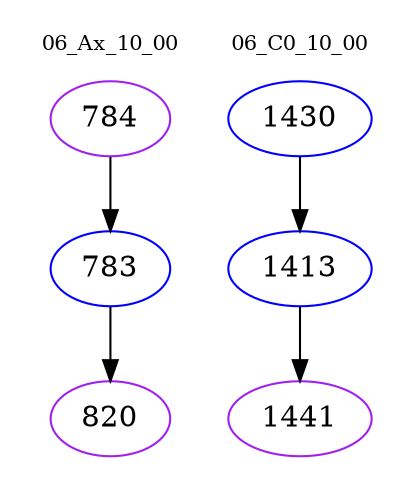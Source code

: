 digraph{
subgraph cluster_0 {
color = white
label = "06_Ax_10_00";
fontsize=10;
T0_784 [label="784", color="purple"]
T0_784 -> T0_783 [color="black"]
T0_783 [label="783", color="blue"]
T0_783 -> T0_820 [color="black"]
T0_820 [label="820", color="purple"]
}
subgraph cluster_1 {
color = white
label = "06_C0_10_00";
fontsize=10;
T1_1430 [label="1430", color="blue"]
T1_1430 -> T1_1413 [color="black"]
T1_1413 [label="1413", color="blue"]
T1_1413 -> T1_1441 [color="black"]
T1_1441 [label="1441", color="purple"]
}
}
